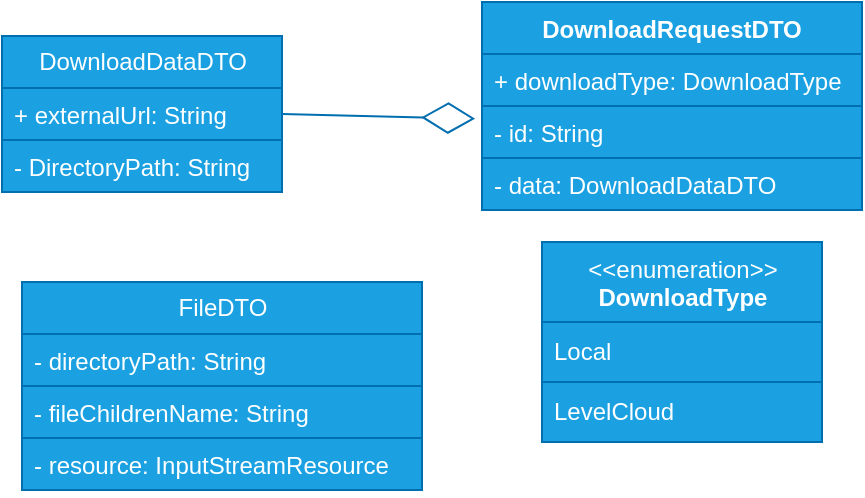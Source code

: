 <mxfile>
    <diagram id="s3hr72OgZ7KZJ_t43BpS" name="Página-1">
        <mxGraphModel dx="1066" dy="835" grid="1" gridSize="10" guides="1" tooltips="1" connect="1" arrows="1" fold="1" page="1" pageScale="1" pageWidth="827" pageHeight="1169" background="#ffffff" math="0" shadow="0">
            <root>
                <mxCell id="0"/>
                <mxCell id="1" parent="0"/>
                <mxCell id="7" value="DownloadDataDTO" style="swimlane;fontStyle=0;childLayout=stackLayout;horizontal=1;startSize=26;fillColor=#1ba1e2;horizontalStack=0;resizeParent=1;resizeParentMax=0;resizeLast=0;collapsible=1;marginBottom=0;html=1;fontColor=#ffffff;strokeColor=#006EAF;" parent="1" vertex="1">
                    <mxGeometry x="130" y="147" width="140" height="78" as="geometry"/>
                </mxCell>
                <mxCell id="8" value="+ externalUrl: String" style="text;strokeColor=#006EAF;fillColor=#1ba1e2;align=left;verticalAlign=top;spacingLeft=4;spacingRight=4;overflow=hidden;rotatable=0;points=[[0,0.5],[1,0.5]];portConstraint=eastwest;whiteSpace=wrap;html=1;fontColor=#ffffff;" parent="7" vertex="1">
                    <mxGeometry y="26" width="140" height="26" as="geometry"/>
                </mxCell>
                <mxCell id="9" value="- DirectoryPath: String" style="text;strokeColor=#006EAF;fillColor=#1ba1e2;align=left;verticalAlign=top;spacingLeft=4;spacingRight=4;overflow=hidden;rotatable=0;points=[[0,0.5],[1,0.5]];portConstraint=eastwest;whiteSpace=wrap;html=1;fontColor=#ffffff;" parent="7" vertex="1">
                    <mxGeometry y="52" width="140" height="26" as="geometry"/>
                </mxCell>
                <mxCell id="13" value="&amp;lt;&amp;lt;enumeration&amp;gt;&amp;gt;&lt;br&gt;&lt;b&gt;DownloadType&lt;/b&gt;" style="swimlane;fontStyle=0;align=center;verticalAlign=top;childLayout=stackLayout;horizontal=1;startSize=40;horizontalStack=0;resizeParent=1;resizeParentMax=0;resizeLast=0;collapsible=0;marginBottom=0;html=1;fillColor=#1ba1e2;fontColor=#ffffff;strokeColor=#006EAF;" parent="1" vertex="1">
                    <mxGeometry x="400" y="250" width="140" height="100" as="geometry"/>
                </mxCell>
                <mxCell id="14" value="Local" style="text;html=1;strokeColor=#006EAF;fillColor=#1ba1e2;align=left;verticalAlign=middle;spacingLeft=4;spacingRight=4;overflow=hidden;rotatable=0;points=[[0,0.5],[1,0.5]];portConstraint=eastwest;fontColor=#ffffff;" parent="13" vertex="1">
                    <mxGeometry y="40" width="140" height="30" as="geometry"/>
                </mxCell>
                <mxCell id="19" value="LevelCloud" style="text;html=1;strokeColor=#006EAF;fillColor=#1ba1e2;align=left;verticalAlign=middle;spacingLeft=4;spacingRight=4;overflow=hidden;rotatable=0;points=[[0,0.5],[1,0.5]];portConstraint=eastwest;fontColor=#ffffff;" parent="13" vertex="1">
                    <mxGeometry y="70" width="140" height="30" as="geometry"/>
                </mxCell>
                <mxCell id="15" value="DownloadRequestDTO" style="swimlane;fontStyle=1;align=center;verticalAlign=top;childLayout=stackLayout;horizontal=1;startSize=26;horizontalStack=0;resizeParent=1;resizeParentMax=0;resizeLast=0;collapsible=1;marginBottom=0;fillColor=#1ba1e2;fontColor=#ffffff;strokeColor=#006EAF;" parent="1" vertex="1">
                    <mxGeometry x="370" y="130" width="190" height="104" as="geometry"/>
                </mxCell>
                <mxCell id="16" value="+ downloadType: DownloadType" style="text;strokeColor=#006EAF;fillColor=#1ba1e2;align=left;verticalAlign=top;spacingLeft=4;spacingRight=4;overflow=hidden;rotatable=0;points=[[0,0.5],[1,0.5]];portConstraint=eastwest;fontColor=#ffffff;" parent="15" vertex="1">
                    <mxGeometry y="26" width="190" height="26" as="geometry"/>
                </mxCell>
                <mxCell id="29" value="- id: String" style="text;strokeColor=#006EAF;fillColor=#1ba1e2;align=left;verticalAlign=top;spacingLeft=4;spacingRight=4;overflow=hidden;rotatable=0;points=[[0,0.5],[1,0.5]];portConstraint=eastwest;fontColor=#ffffff;" parent="15" vertex="1">
                    <mxGeometry y="52" width="190" height="26" as="geometry"/>
                </mxCell>
                <mxCell id="22" value="- data: DownloadDataDTO" style="text;strokeColor=#006EAF;fillColor=#1ba1e2;align=left;verticalAlign=top;spacingLeft=4;spacingRight=4;overflow=hidden;rotatable=0;points=[[0,0.5],[1,0.5]];portConstraint=eastwest;fontColor=#ffffff;" parent="15" vertex="1">
                    <mxGeometry y="78" width="190" height="26" as="geometry"/>
                </mxCell>
                <mxCell id="28" value="" style="endArrow=diamondThin;endFill=0;endSize=24;html=1;entryX=-0.018;entryY=0.244;entryDx=0;entryDy=0;entryPerimeter=0;exitX=1;exitY=0.5;exitDx=0;exitDy=0;fillColor=#1ba1e2;strokeColor=#006EAF;" parent="1" source="7" edge="1">
                    <mxGeometry width="160" relative="1" as="geometry">
                        <mxPoint x="280" y="190" as="sourcePoint"/>
                        <mxPoint x="366.58" y="188.344" as="targetPoint"/>
                    </mxGeometry>
                </mxCell>
                <mxCell id="30" value="FileDTO" style="swimlane;fontStyle=0;childLayout=stackLayout;horizontal=1;startSize=26;fillColor=#1ba1e2;horizontalStack=0;resizeParent=1;resizeParentMax=0;resizeLast=0;collapsible=1;marginBottom=0;html=1;fontColor=#ffffff;strokeColor=#006EAF;" parent="1" vertex="1">
                    <mxGeometry x="140" y="270" width="200" height="104" as="geometry"/>
                </mxCell>
                <mxCell id="31" value="- directoryPath: String" style="text;strokeColor=#006EAF;fillColor=#1ba1e2;align=left;verticalAlign=top;spacingLeft=4;spacingRight=4;overflow=hidden;rotatable=0;points=[[0,0.5],[1,0.5]];portConstraint=eastwest;whiteSpace=wrap;html=1;fontColor=#ffffff;" parent="30" vertex="1">
                    <mxGeometry y="26" width="200" height="26" as="geometry"/>
                </mxCell>
                <mxCell id="32" value="- fileChildrenName: String" style="text;strokeColor=#006EAF;fillColor=#1ba1e2;align=left;verticalAlign=top;spacingLeft=4;spacingRight=4;overflow=hidden;rotatable=0;points=[[0,0.5],[1,0.5]];portConstraint=eastwest;whiteSpace=wrap;html=1;fontColor=#ffffff;" parent="30" vertex="1">
                    <mxGeometry y="52" width="200" height="26" as="geometry"/>
                </mxCell>
                <mxCell id="33" value="- resource: InputStreamResource" style="text;strokeColor=#006EAF;fillColor=#1ba1e2;align=left;verticalAlign=top;spacingLeft=4;spacingRight=4;overflow=hidden;rotatable=0;points=[[0,0.5],[1,0.5]];portConstraint=eastwest;whiteSpace=wrap;html=1;fontColor=#ffffff;" parent="30" vertex="1">
                    <mxGeometry y="78" width="200" height="26" as="geometry"/>
                </mxCell>
            </root>
        </mxGraphModel>
    </diagram>
</mxfile>